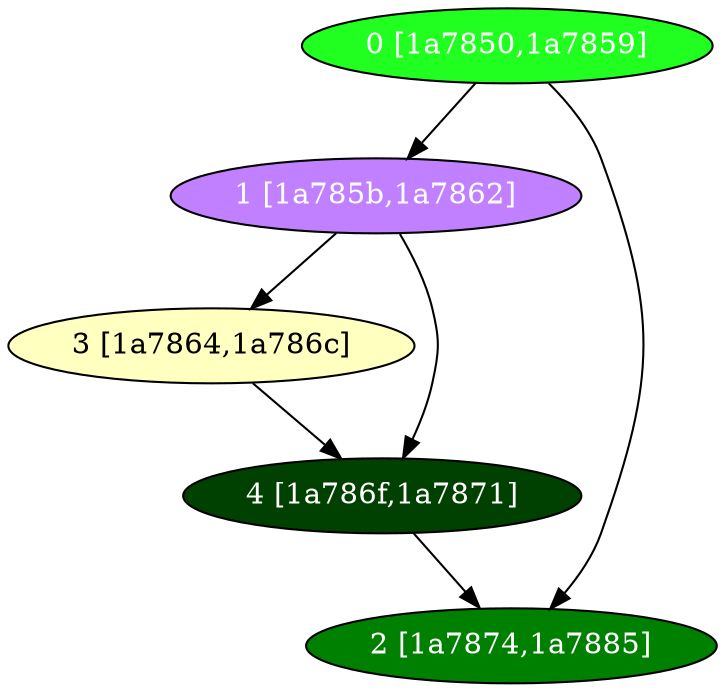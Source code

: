 diGraph libnss3{
	libnss3_0  [style=filled fillcolor="#20FF20" fontcolor="#ffffff" shape=oval label="0 [1a7850,1a7859]"]
	libnss3_1  [style=filled fillcolor="#C080FF" fontcolor="#ffffff" shape=oval label="1 [1a785b,1a7862]"]
	libnss3_2  [style=filled fillcolor="#008000" fontcolor="#ffffff" shape=oval label="2 [1a7874,1a7885]"]
	libnss3_3  [style=filled fillcolor="#FFFFC0" fontcolor="#000000" shape=oval label="3 [1a7864,1a786c]"]
	libnss3_4  [style=filled fillcolor="#004000" fontcolor="#ffffff" shape=oval label="4 [1a786f,1a7871]"]

	libnss3_0 -> libnss3_1
	libnss3_0 -> libnss3_2
	libnss3_1 -> libnss3_3
	libnss3_1 -> libnss3_4
	libnss3_3 -> libnss3_4
	libnss3_4 -> libnss3_2
}